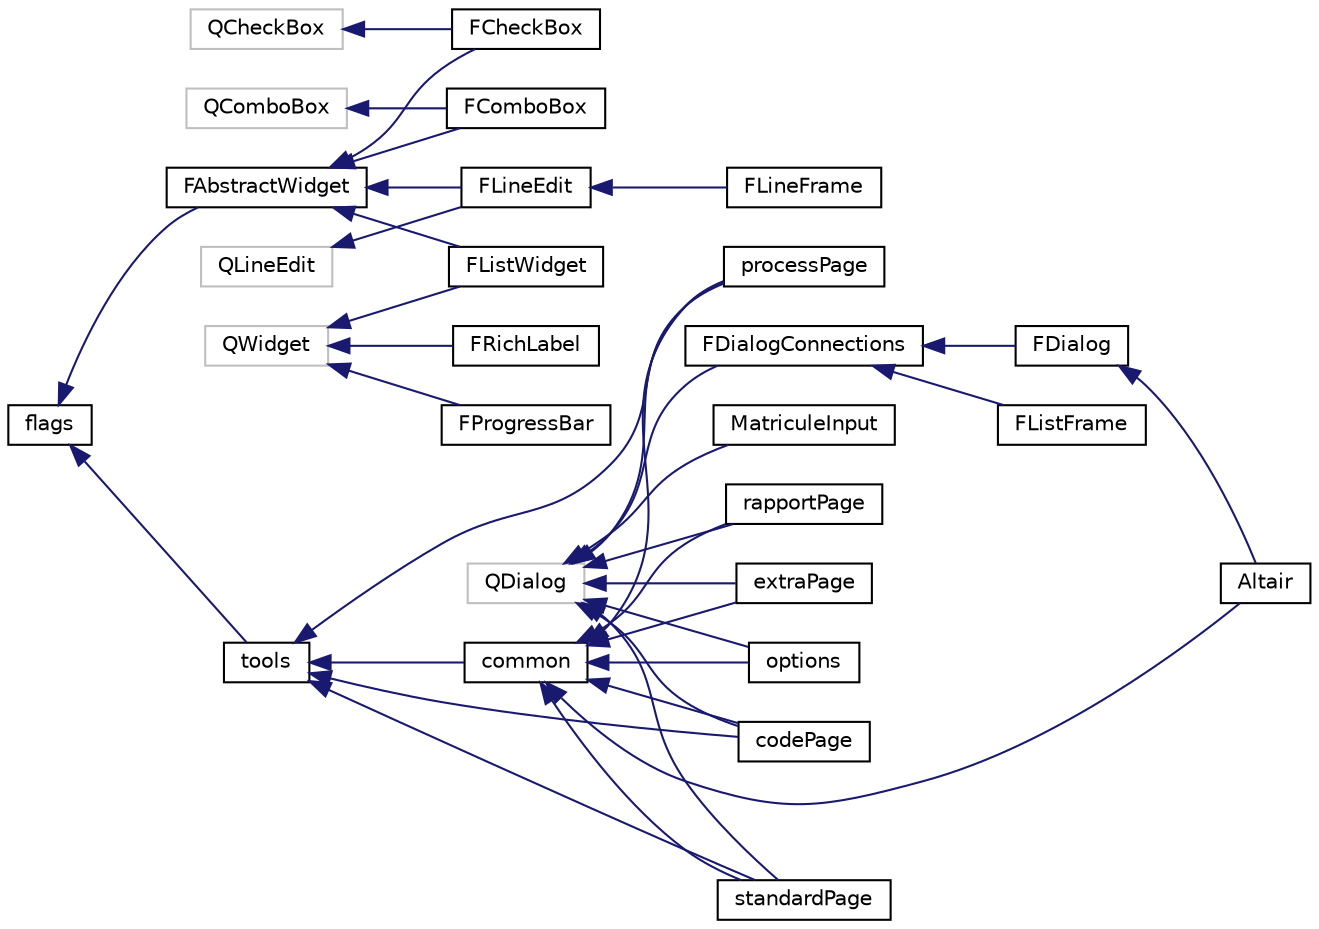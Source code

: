 digraph "Graphe hiérarchique des classes"
{
 // INTERACTIVE_SVG=YES
  edge [fontname="Helvetica",fontsize="10",labelfontname="Helvetica",labelfontsize="10"];
  node [fontname="Helvetica",fontsize="10",shape=record];
  rankdir="LR";
  Node47 [label="flags",height=0.2,width=0.4,color="black", fillcolor="white", style="filled",URL="$classflags.html"];
  Node47 -> Node48 [dir="back",color="midnightblue",fontsize="10",style="solid",fontname="Helvetica"];
  Node48 [label="FAbstractWidget",height=0.2,width=0.4,color="black", fillcolor="white", style="filled",URL="$class_f_abstract_widget.html"];
  Node48 -> Node40 [dir="back",color="midnightblue",fontsize="10",style="solid",fontname="Helvetica"];
  Node40 [label="FCheckBox",height=0.2,width=0.4,color="black", fillcolor="white", style="filled",URL="$class_f_check_box.html"];
  Node48 -> Node38 [dir="back",color="midnightblue",fontsize="10",style="solid",fontname="Helvetica"];
  Node38 [label="FComboBox",height=0.2,width=0.4,color="black", fillcolor="white", style="filled",URL="$class_f_combo_box.html"];
  Node48 -> Node21 [dir="back",color="midnightblue",fontsize="10",style="solid",fontname="Helvetica"];
  Node21 [label="FLineEdit",height=0.2,width=0.4,color="black", fillcolor="white", style="filled",URL="$class_f_line_edit.html"];
  Node21 -> Node22 [dir="back",color="midnightblue",fontsize="10",style="solid",fontname="Helvetica"];
  Node22 [label="FLineFrame",height=0.2,width=0.4,color="black", fillcolor="white", style="filled",URL="$class_f_line_frame.html",tooltip="Ligne de saisie de texte FLineEdit enrichie de fonctionnalités. "];
  Node48 -> Node0 [dir="back",color="midnightblue",fontsize="10",style="solid",fontname="Helvetica"];
  Node0 [label="FListWidget",height=0.2,width=0.4,color="black", fillcolor="white", style="filled",URL="$class_f_list_widget.html"];
  Node47 -> Node49 [dir="back",color="midnightblue",fontsize="10",style="solid",fontname="Helvetica"];
  Node49 [label="tools",height=0.2,width=0.4,color="black", fillcolor="white", style="filled",URL="$classtools.html"];
  Node49 -> Node26 [dir="back",color="midnightblue",fontsize="10",style="solid",fontname="Helvetica"];
  Node26 [label="codePage",height=0.2,width=0.4,color="black", fillcolor="white", style="filled",URL="$classcode_page.html",tooltip="Classe de l&#39;onglet Codes permettant d&#39;exporter des codes de paye manuellement spécifiés vers les scri..."];
  Node49 -> Node50 [dir="back",color="midnightblue",fontsize="10",style="solid",fontname="Helvetica"];
  Node50 [label="common",height=0.2,width=0.4,color="black", fillcolor="white", style="filled",URL="$classcommon.html",tooltip="Classe dérivée de la classe tools ajoutant des fonctionnalités de communication de l&#39;interface vers l..."];
  Node50 -> Node30 [dir="back",color="midnightblue",fontsize="10",style="solid",fontname="Helvetica"];
  Node30 [label="Altair",height=0.2,width=0.4,color="black", fillcolor="white", style="filled",URL="$class_altair.html",tooltip="Classe Altair, agent de la classe MainWindow qui implémente les fonctions globales de l&#39;interface gra..."];
  Node50 -> Node26 [dir="back",color="midnightblue",fontsize="10",style="solid",fontname="Helvetica"];
  Node50 -> Node27 [dir="back",color="midnightblue",fontsize="10",style="solid",fontname="Helvetica"];
  Node27 [label="extraPage",height=0.2,width=0.4,color="black", fillcolor="white", style="filled",URL="$classextra_page.html",tooltip="Classe de l&#39;onglet Extra permettant d&#39;importer les fichiers auxiliaires optionnels (correspondance bu..."];
  Node50 -> Node33 [dir="back",color="midnightblue",fontsize="10",style="solid",fontname="Helvetica"];
  Node33 [label="options",height=0.2,width=0.4,color="black", fillcolor="white", style="filled",URL="$classoptions.html",tooltip="Classe de l&#39;onglet Codes, qui permet de saisir manuellement les codes de paye de certaines catégories..."];
  Node50 -> Node34 [dir="back",color="midnightblue",fontsize="10",style="solid",fontname="Helvetica"];
  Node34 [label="processPage",height=0.2,width=0.4,color="black", fillcolor="white", style="filled",URL="$classprocess_page.html",tooltip="Classe de l&#39;onglet Traitement du dialgue d&#39;options. "];
  Node50 -> Node35 [dir="back",color="midnightblue",fontsize="10",style="solid",fontname="Helvetica"];
  Node35 [label="rapportPage",height=0.2,width=0.4,color="black", fillcolor="white", style="filled",URL="$classrapport_page.html"];
  Node50 -> Node36 [dir="back",color="midnightblue",fontsize="10",style="solid",fontname="Helvetica"];
  Node36 [label="standardPage",height=0.2,width=0.4,color="black", fillcolor="white", style="filled",URL="$classstandard_page.html",tooltip="Classe de l&#39;onglet \"Format des bases\" du dialogue d&#39;options. "];
  Node49 -> Node34 [dir="back",color="midnightblue",fontsize="10",style="solid",fontname="Helvetica"];
  Node49 -> Node36 [dir="back",color="midnightblue",fontsize="10",style="solid",fontname="Helvetica"];
  Node39 [label="QCheckBox",height=0.2,width=0.4,color="grey75", fillcolor="white", style="filled"];
  Node39 -> Node40 [dir="back",color="midnightblue",fontsize="10",style="solid",fontname="Helvetica"];
  Node37 [label="QComboBox",height=0.2,width=0.4,color="grey75", fillcolor="white", style="filled"];
  Node37 -> Node38 [dir="back",color="midnightblue",fontsize="10",style="solid",fontname="Helvetica"];
  Node25 [label="QDialog",height=0.2,width=0.4,color="grey75", fillcolor="white", style="filled"];
  Node25 -> Node26 [dir="back",color="midnightblue",fontsize="10",style="solid",fontname="Helvetica"];
  Node25 -> Node27 [dir="back",color="midnightblue",fontsize="10",style="solid",fontname="Helvetica"];
  Node25 -> Node28 [dir="back",color="midnightblue",fontsize="10",style="solid",fontname="Helvetica"];
  Node28 [label="FDialogConnections",height=0.2,width=0.4,color="black", fillcolor="white", style="filled",URL="$class_f_dialog_connections.html"];
  Node28 -> Node29 [dir="back",color="midnightblue",fontsize="10",style="solid",fontname="Helvetica"];
  Node29 [label="FDialog",height=0.2,width=0.4,color="black", fillcolor="white", style="filled",URL="$class_f_dialog.html"];
  Node29 -> Node30 [dir="back",color="midnightblue",fontsize="10",style="solid",fontname="Helvetica"];
  Node28 -> Node31 [dir="back",color="midnightblue",fontsize="10",style="solid",fontname="Helvetica"];
  Node31 [label="FListFrame",height=0.2,width=0.4,color="black", fillcolor="white", style="filled",URL="$class_f_list_frame.html"];
  Node25 -> Node32 [dir="back",color="midnightblue",fontsize="10",style="solid",fontname="Helvetica"];
  Node32 [label="MatriculeInput",height=0.2,width=0.4,color="black", fillcolor="white", style="filled",URL="$class_matricule_input.html",tooltip="Classe permettant de construire un dialogue d&#39;extraction des bulletins de paye par matricule..."];
  Node25 -> Node33 [dir="back",color="midnightblue",fontsize="10",style="solid",fontname="Helvetica"];
  Node25 -> Node34 [dir="back",color="midnightblue",fontsize="10",style="solid",fontname="Helvetica"];
  Node25 -> Node35 [dir="back",color="midnightblue",fontsize="10",style="solid",fontname="Helvetica"];
  Node25 -> Node36 [dir="back",color="midnightblue",fontsize="10",style="solid",fontname="Helvetica"];
  Node20 [label="QLineEdit",height=0.2,width=0.4,color="grey75", fillcolor="white", style="filled"];
  Node20 -> Node21 [dir="back",color="midnightblue",fontsize="10",style="solid",fontname="Helvetica"];
  Node2 [label="QWidget",height=0.2,width=0.4,color="grey75", fillcolor="white", style="filled"];
  Node2 -> Node0 [dir="back",color="midnightblue",fontsize="10",style="solid",fontname="Helvetica"];
  Node2 -> Node4 [dir="back",color="midnightblue",fontsize="10",style="solid",fontname="Helvetica"];
  Node4 [label="FProgressBar",height=0.2,width=0.4,color="black", fillcolor="white", style="filled",URL="$class_f_progress_bar.html"];
  Node2 -> Node5 [dir="back",color="midnightblue",fontsize="10",style="solid",fontname="Helvetica"];
  Node5 [label="FRichLabel",height=0.2,width=0.4,color="black", fillcolor="white", style="filled",URL="$class_f_rich_label.html"];
}
